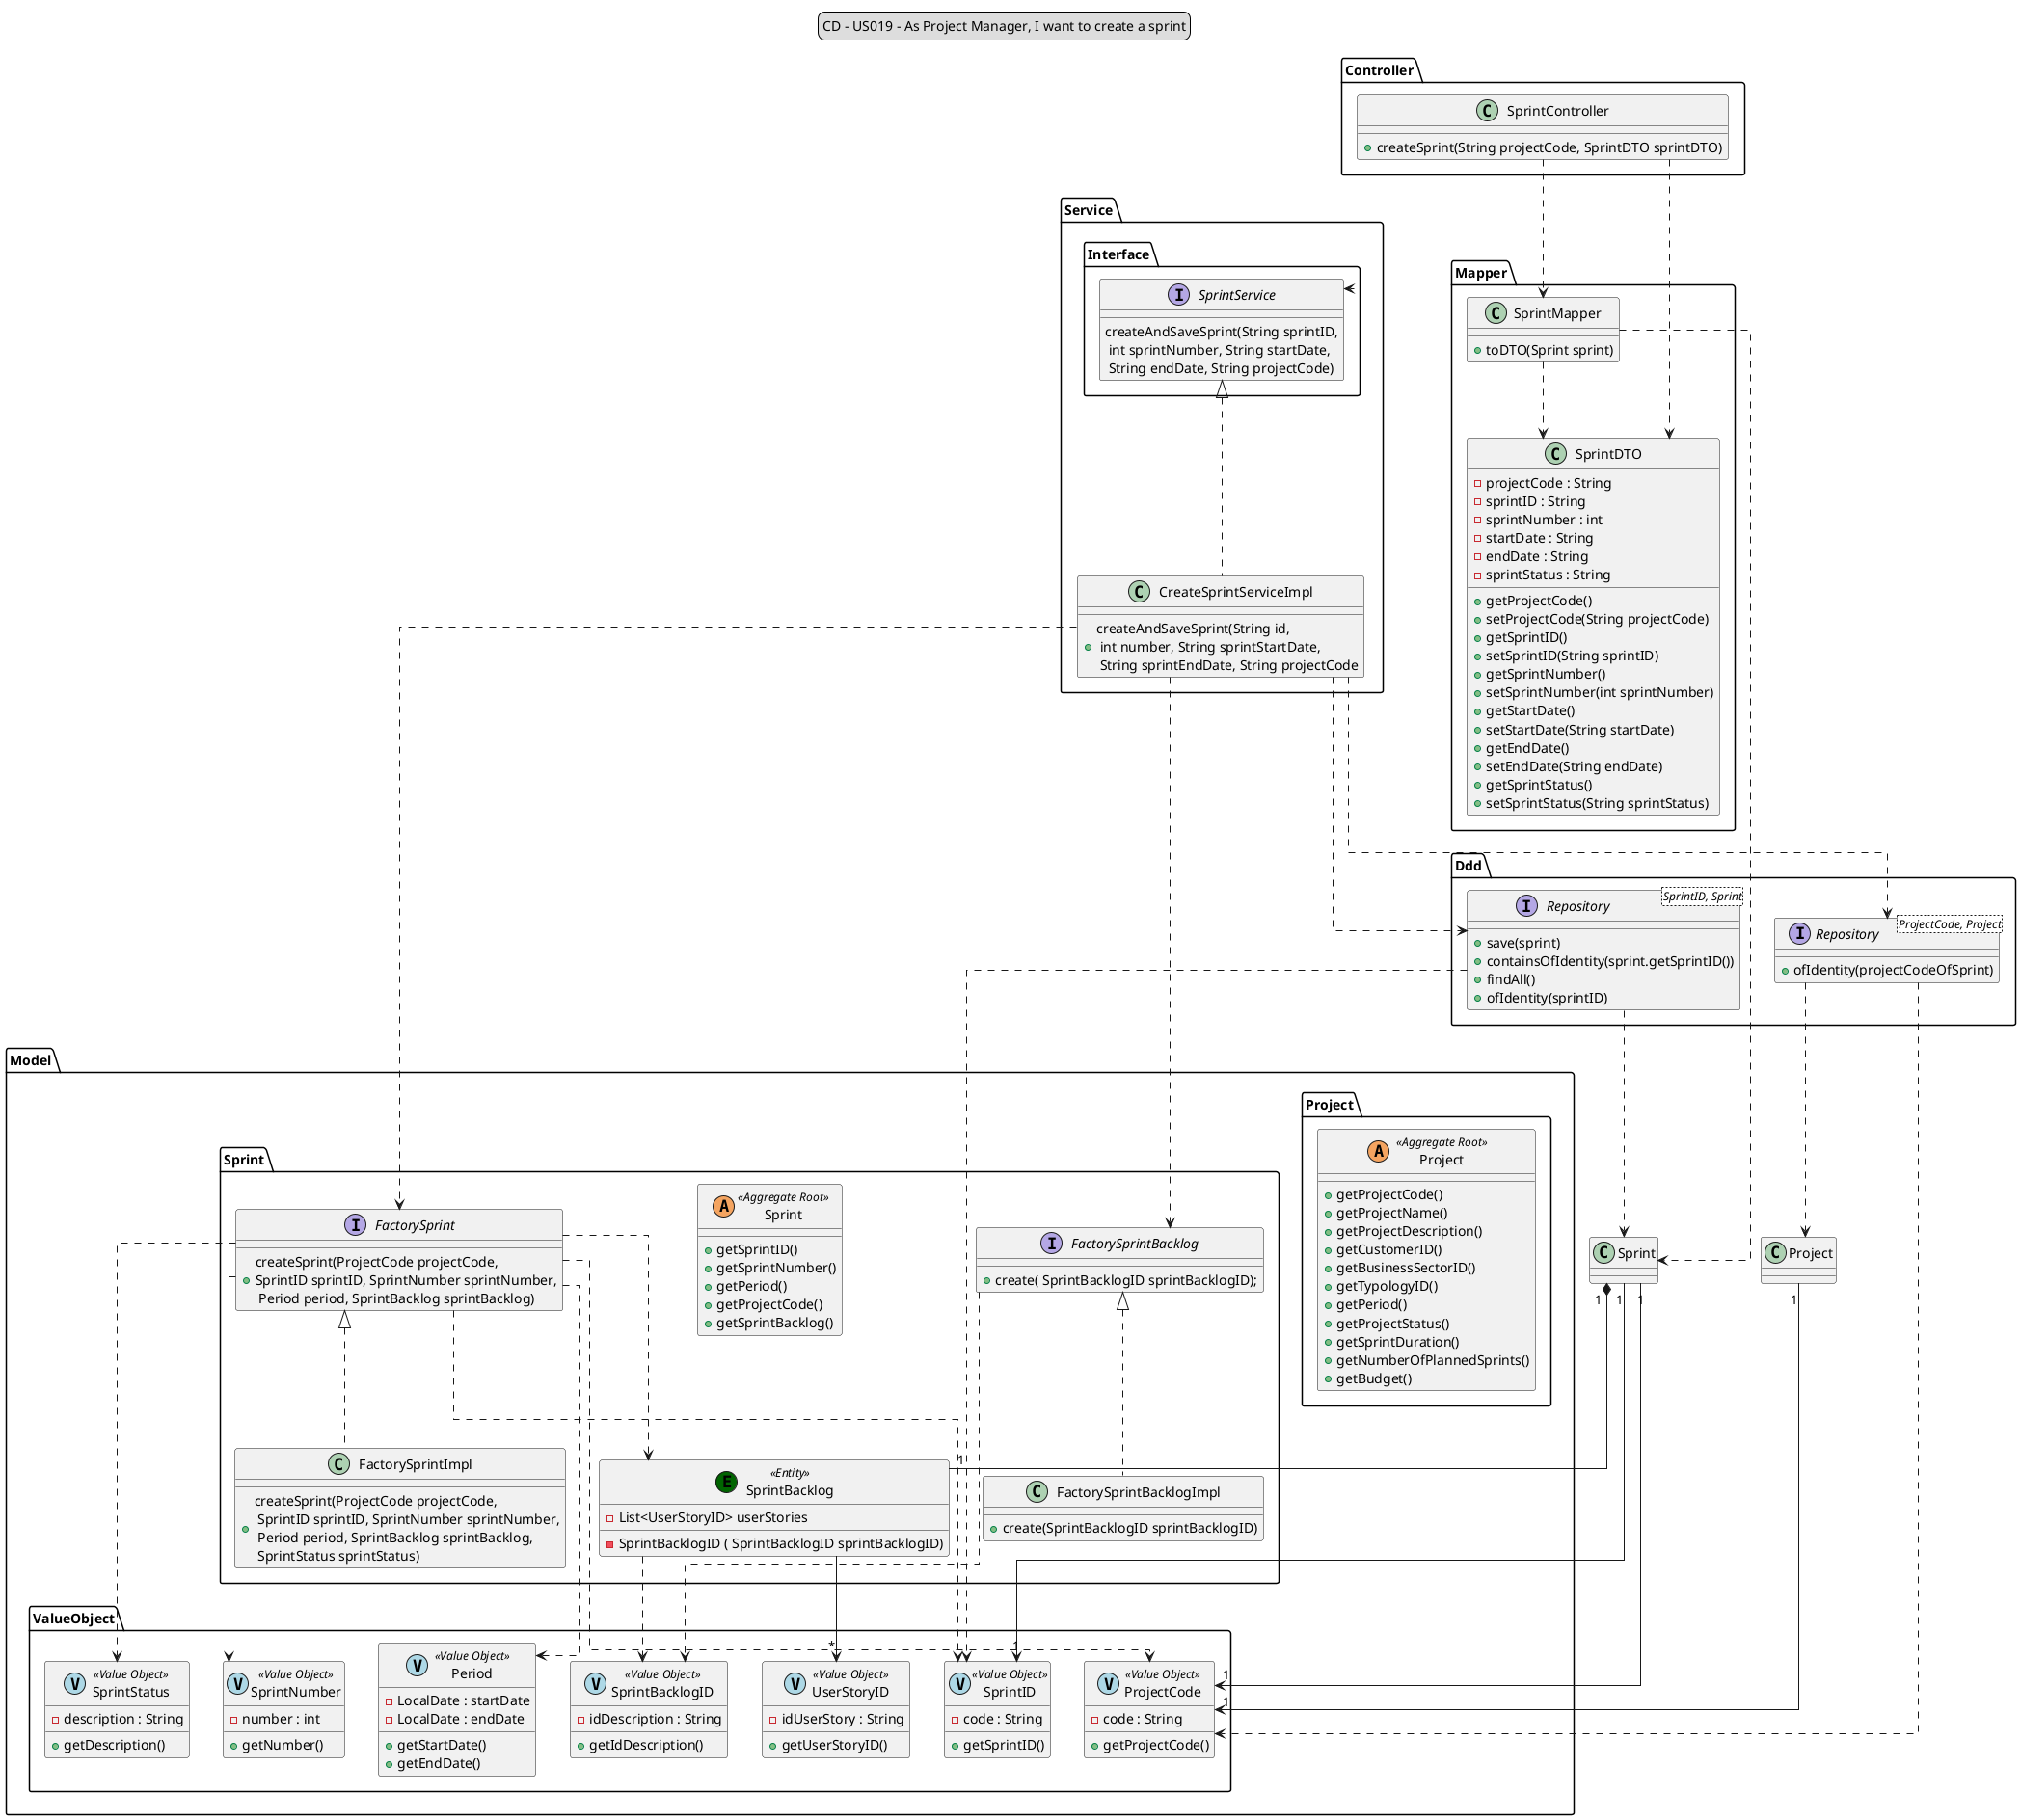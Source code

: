 @startuml

legend top
CD - US019 - As Project Manager, I want to create a sprint
end legend

skinparam linetype ortho

Package Controller {
class SprintController {
+createSprint(String projectCode, SprintDTO sprintDTO)
}
}

Package Mapper {
class SprintDTO {
- projectCode : String
- sprintID : String
- sprintNumber : int
- startDate : String
- endDate : String
- sprintStatus : String
+ getProjectCode()
+ setProjectCode(String projectCode)
+ getSprintID()
+ setSprintID(String sprintID)
+ getSprintNumber()
+ setSprintNumber(int sprintNumber)
+ getStartDate()
+ setStartDate(String startDate)
+ getEndDate()
+ setEndDate(String endDate)
+ getSprintStatus()
+ setSprintStatus(String sprintStatus)
}
class SprintMapper {
+ toDTO(Sprint sprint)
}
}

Package Service {
class CreateSprintServiceImpl {
+ createAndSaveSprint(String id,\n int number, String sprintStartDate,\n String sprintEndDate, String projectCode
}
Package Interface {
interface SprintService {
createAndSaveSprint(String sprintID,\n int sprintNumber, String startDate,\n String endDate, String projectCode)
}
}
}

Package Model {
Package Project {
class Project <<(A,SandyBrown) Aggregate Root>> {
+getProjectCode()
+getProjectName()
+getProjectDescription()
+getCustomerID()
+getBusinessSectorID()
+getTypologyID()
+getPeriod()
+getProjectStatus()
+getSprintDuration()
+getNumberOfPlannedSprints()
+getBudget()
}
}
Package Sprint {
class FactorySprintImpl {
+ createSprint(ProjectCode projectCode,\n SprintID sprintID, SprintNumber sprintNumber,\n Period period, SprintBacklog sprintBacklog,\n SprintStatus sprintStatus)
}
Interface FactorySprint {
+ createSprint(ProjectCode projectCode, \nSprintID sprintID, SprintNumber sprintNumber,\n Period period, SprintBacklog sprintBacklog)
}
class Sprint <<(A,SandyBrown) Aggregate Root>> {
+ getSprintID()
+ getSprintNumber()
+ getPeriod()
+ getProjectCode()
+ getSprintBacklog()
}
class SprintBacklog <<(E, DarkGreen) Entity>> {
- SprintBacklogID ( SprintBacklogID sprintBacklogID)
- List<UserStoryID> userStories
}
class FactorySprintBacklogImpl {
+ create(SprintBacklogID sprintBacklogID)
}
Interface FactorySprintBacklog {
+ create( SprintBacklogID sprintBacklogID);
}
}
Package ValueObject {
class ProjectCode <<(V, LightBlue) Value Object>> {
- code : String
+ getProjectCode()
}
class SprintID <<(V, LightBlue) Value Object>> {
- code : String
+ getSprintID()
}
class SprintNumber <<(V, LightBlue) Value Object>> {
- number : int
+ getNumber()
}
class Period <<(V, LightBlue) Value Object>> {
- LocalDate : startDate
- LocalDate : endDate
+ getStartDate()
+ getEndDate()
}
class SprintStatus <<(V, LightBlue) Value Object>> {
- description : String
+ getDescription()
}
class SprintBacklogID <<(V, LightBlue) Value Object>> {
- idDescription : String
+ getIdDescription()
}
class UserStoryID <<(V, LightBlue) Value Object>> {
- idUserStory : String
+ getUserStoryID()
}
}
}

Package Ddd {
interface "Repository<ProjectCode, Project>" as repositoryProject {
+ofIdentity(projectCodeOfSprint)
}
interface "Repository<SprintID, Sprint>" as repositorySprint {
+save(sprint)
+containsOfIdentity(sprint.getSprintID())
+findAll()
+ofIdentity(sprintID)
}
}

'..|> implementation
'-- associado
'..> depende
'*-- agrega
'- atributo
'+ método

SprintController ..> SprintMapper
SprintController ..> SprintService
SprintController ..> SprintDTO

SprintMapper ..> SprintDTO
SprintMapper ..> Sprint

SprintService <|.. CreateSprintServiceImpl

CreateSprintServiceImpl ..> repositoryProject
CreateSprintServiceImpl ..> repositorySprint
CreateSprintServiceImpl ..> FactorySprint
CreateSprintServiceImpl ..> FactorySprintBacklog

repositorySprint ..> Sprint
repositorySprint ..> SprintID

repositoryProject ..> Project
repositoryProject ..> ProjectCode

Project "1"-->"1" ProjectCode

Sprint "1" --> "1" SprintID
Sprint "1" --> "1" ProjectCode
Sprint "1" *-- "1" SprintBacklog

FactorySprint ..> ProjectCode
FactorySprint ..> SprintID
FactorySprint ..> SprintNumber
FactorySprint ..> Period
FactorySprint ..> SprintStatus
FactorySprint <|.. FactorySprintImpl
FactorySprint ..> SprintBacklog

FactorySprintBacklog <|.. FactorySprintBacklogImpl
FactorySprintBacklog ..> SprintBacklogID

SprintBacklog ..> SprintBacklogID
SprintBacklog --> "*" UserStoryID

@enduml
